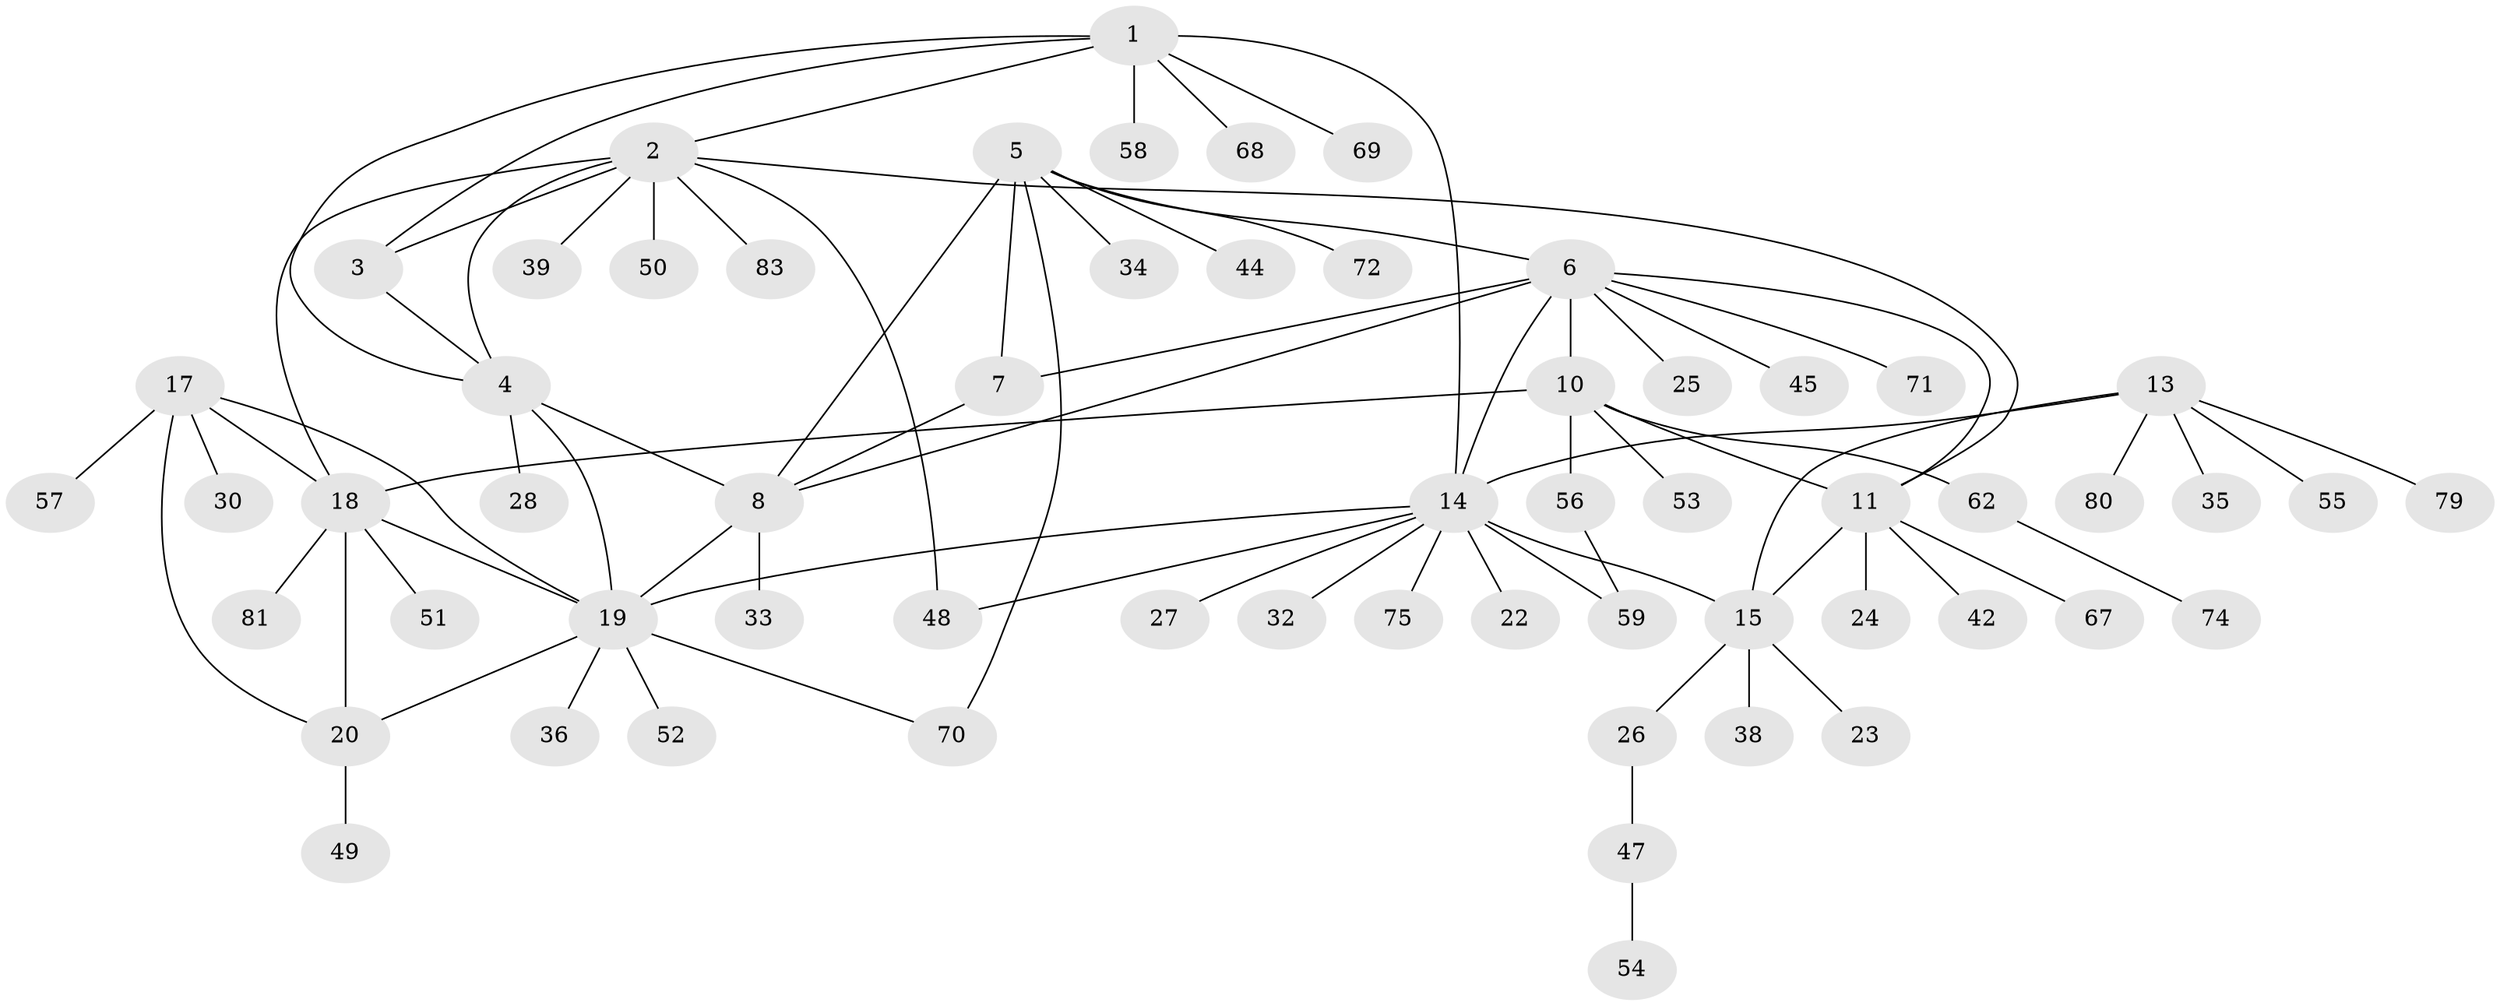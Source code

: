 // original degree distribution, {8: 0.060240963855421686, 10: 0.024096385542168676, 4: 0.04819277108433735, 6: 0.07228915662650602, 7: 0.024096385542168676, 9: 0.012048192771084338, 1: 0.5903614457831325, 2: 0.14457831325301204, 3: 0.024096385542168676}
// Generated by graph-tools (version 1.1) at 2025/11/02/27/25 16:11:33]
// undirected, 61 vertices, 81 edges
graph export_dot {
graph [start="1"]
  node [color=gray90,style=filled];
  1 [super="+63"];
  2 [super="+21"];
  3 [super="+77"];
  4 [super="+66"];
  5 [super="+41"];
  6 [super="+9"];
  7 [super="+43"];
  8 [super="+64"];
  10 [super="+12"];
  11 [super="+29"];
  13 [super="+60"];
  14 [super="+16"];
  15 [super="+31"];
  17 [super="+37"];
  18 [super="+46"];
  19 [super="+76"];
  20 [super="+40"];
  22;
  23;
  24 [super="+65"];
  25;
  26 [super="+78"];
  27;
  28;
  30 [super="+61"];
  32;
  33;
  34;
  35;
  36;
  38;
  39;
  42;
  44;
  45 [super="+82"];
  47;
  48 [super="+73"];
  49;
  50;
  51;
  52;
  53;
  54;
  55;
  56;
  57;
  58;
  59;
  62;
  67;
  68;
  69;
  70;
  71;
  72;
  74;
  75;
  79;
  80;
  81;
  83;
  1 -- 2;
  1 -- 3;
  1 -- 4;
  1 -- 58;
  1 -- 68;
  1 -- 69;
  1 -- 14;
  2 -- 3;
  2 -- 4;
  2 -- 11;
  2 -- 18;
  2 -- 39;
  2 -- 48;
  2 -- 50;
  2 -- 83;
  3 -- 4;
  4 -- 8;
  4 -- 28;
  4 -- 19;
  5 -- 6;
  5 -- 7;
  5 -- 8;
  5 -- 34;
  5 -- 44;
  5 -- 70;
  5 -- 72;
  6 -- 7;
  6 -- 8;
  6 -- 25;
  6 -- 71;
  6 -- 10 [weight=2];
  6 -- 11;
  6 -- 45;
  6 -- 14;
  7 -- 8;
  8 -- 19;
  8 -- 33;
  10 -- 11 [weight=2];
  10 -- 18;
  10 -- 53;
  10 -- 56;
  10 -- 62;
  11 -- 15;
  11 -- 24;
  11 -- 42;
  11 -- 67;
  13 -- 14 [weight=2];
  13 -- 15;
  13 -- 35;
  13 -- 55;
  13 -- 79;
  13 -- 80;
  14 -- 15 [weight=2];
  14 -- 19;
  14 -- 22;
  14 -- 32;
  14 -- 75;
  14 -- 48;
  14 -- 27;
  14 -- 59;
  15 -- 23;
  15 -- 26;
  15 -- 38;
  17 -- 18;
  17 -- 19;
  17 -- 20;
  17 -- 30;
  17 -- 57;
  18 -- 19;
  18 -- 20;
  18 -- 81;
  18 -- 51;
  19 -- 20;
  19 -- 36;
  19 -- 52;
  19 -- 70;
  20 -- 49;
  26 -- 47;
  47 -- 54;
  56 -- 59;
  62 -- 74;
}
